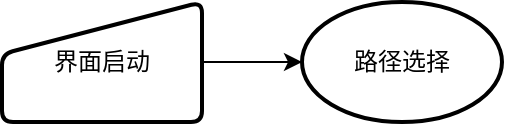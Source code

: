 <mxfile version="20.2.8" type="github">
  <diagram id="Vofl5bdccR7pekWCoRrU" name="第 1 页">
    <mxGraphModel dx="1237" dy="730" grid="1" gridSize="10" guides="1" tooltips="1" connect="1" arrows="1" fold="1" page="1" pageScale="1" pageWidth="827" pageHeight="1169" math="0" shadow="0">
      <root>
        <mxCell id="0" />
        <mxCell id="1" parent="0" />
        <mxCell id="JcYxAXZoqRxKvh5FQWdR-1" value="路径选择" style="strokeWidth=2;html=1;shape=mxgraph.flowchart.start_1;whiteSpace=wrap;" vertex="1" parent="1">
          <mxGeometry x="180" y="340" width="100" height="60" as="geometry" />
        </mxCell>
        <mxCell id="JcYxAXZoqRxKvh5FQWdR-3" style="edgeStyle=orthogonalEdgeStyle;rounded=0;orthogonalLoop=1;jettySize=auto;html=1;exitX=1;exitY=0.5;exitDx=0;exitDy=0;entryX=0;entryY=0.5;entryDx=0;entryDy=0;entryPerimeter=0;" edge="1" parent="1" source="JcYxAXZoqRxKvh5FQWdR-2" target="JcYxAXZoqRxKvh5FQWdR-1">
          <mxGeometry relative="1" as="geometry" />
        </mxCell>
        <mxCell id="JcYxAXZoqRxKvh5FQWdR-2" value="界面启动" style="html=1;strokeWidth=2;shape=manualInput;whiteSpace=wrap;rounded=1;size=26;arcSize=11;" vertex="1" parent="1">
          <mxGeometry x="30" y="340" width="100" height="60" as="geometry" />
        </mxCell>
      </root>
    </mxGraphModel>
  </diagram>
</mxfile>
